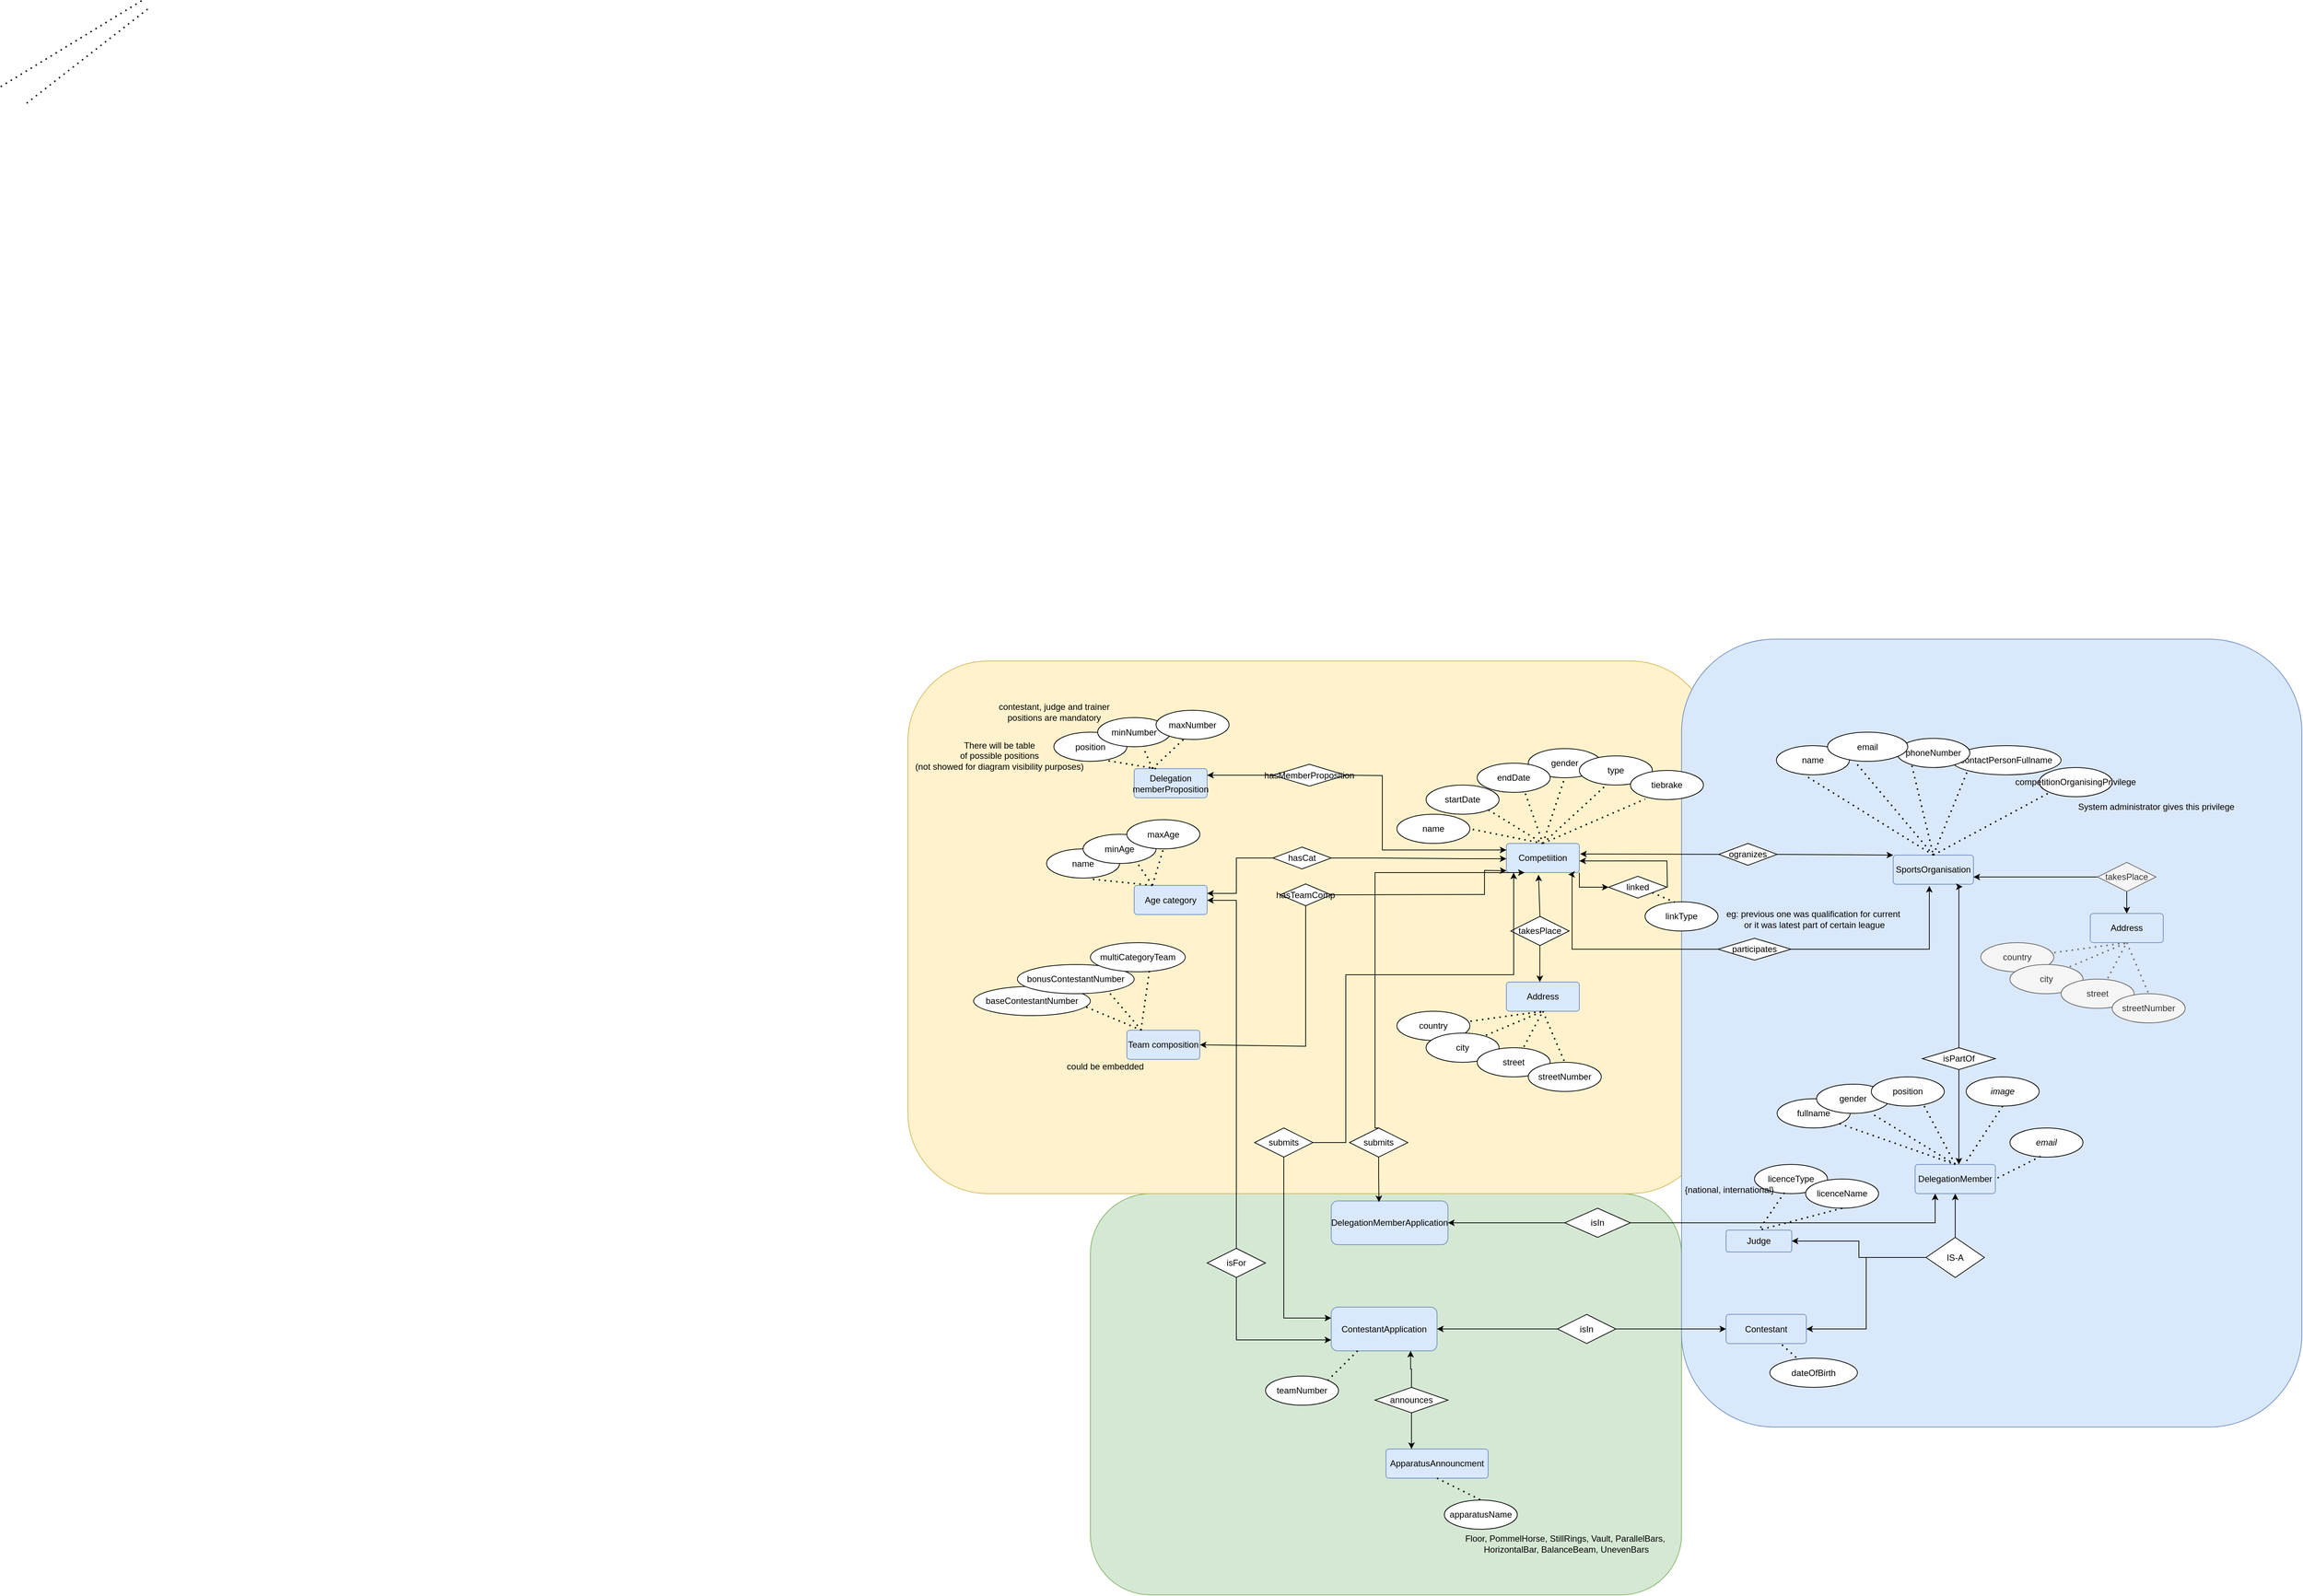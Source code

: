 <mxfile version="21.6.8" type="device">
  <diagram name="Page-1" id="sqc_vz35k7CTNrsF8CXl">
    <mxGraphModel dx="2337" dy="498" grid="1" gridSize="10" guides="1" tooltips="1" connect="1" arrows="1" fold="1" page="1" pageScale="1" pageWidth="850" pageHeight="1100" math="0" shadow="0">
      <root>
        <mxCell id="0" />
        <mxCell id="1" parent="0" />
        <mxCell id="_8KGrWZPLLeJy_KlV1K0-40" value="" style="endArrow=none;dashed=1;html=1;dashPattern=1 3;strokeWidth=2;rounded=0;entryX=0.5;entryY=1;entryDx=0;entryDy=0;exitX=0.67;exitY=-0.054;exitDx=0;exitDy=0;exitPerimeter=0;" edge="1" parent="1" target="_8KGrWZPLLeJy_KlV1K0-38">
          <mxGeometry width="50" height="50" relative="1" as="geometry">
            <mxPoint x="-63" y="542.84" as="sourcePoint" />
            <mxPoint x="130.2" y="425.0" as="targetPoint" />
          </mxGeometry>
        </mxCell>
        <mxCell id="_8KGrWZPLLeJy_KlV1K0-41" value="" style="endArrow=none;dashed=1;html=1;dashPattern=1 3;strokeWidth=2;rounded=0;entryX=0.554;entryY=1.031;entryDx=0;entryDy=0;entryPerimeter=0;exitX=1.025;exitY=0.511;exitDx=0;exitDy=0;exitPerimeter=0;" edge="1" parent="1" target="_8KGrWZPLLeJy_KlV1K0-39">
          <mxGeometry width="50" height="50" relative="1" as="geometry">
            <mxPoint x="-27.5" y="565.44" as="sourcePoint" />
            <mxPoint x="140.2" y="435.0" as="targetPoint" />
          </mxGeometry>
        </mxCell>
        <mxCell id="_8KGrWZPLLeJy_KlV1K0-64" value="" style="rounded=1;whiteSpace=wrap;html=1;fillColor=#d5e8d4;strokeColor=#82b366;movable=0;resizable=0;rotatable=0;deletable=0;editable=0;connectable=0;" vertex="1" parent="1">
          <mxGeometry x="1430" y="2060" width="810" height="550" as="geometry" />
        </mxCell>
        <mxCell id="_8KGrWZPLLeJy_KlV1K0-65" value="" style="rounded=1;whiteSpace=wrap;html=1;fillColor=#fff2cc;strokeColor=#d6b656;movable=1;resizable=1;rotatable=1;deletable=1;editable=1;connectable=1;" vertex="1" parent="1">
          <mxGeometry x="1180" y="1330" width="1100" height="730" as="geometry" />
        </mxCell>
        <mxCell id="_8KGrWZPLLeJy_KlV1K0-66" value="" style="rounded=1;whiteSpace=wrap;html=1;fillColor=#dae8fc;strokeColor=#6c8ebf;movable=0;resizable=0;rotatable=0;deletable=0;editable=0;connectable=0;" vertex="1" parent="1">
          <mxGeometry x="2240" y="1300" width="850" height="1080" as="geometry" />
        </mxCell>
        <mxCell id="_8KGrWZPLLeJy_KlV1K0-67" style="edgeStyle=none;rounded=0;orthogonalLoop=1;jettySize=auto;html=1;exitX=1;exitY=1;exitDx=0;exitDy=0;entryX=0;entryY=0.5;entryDx=0;entryDy=0;startArrow=none;startFill=0;endArrow=classic;endFill=1;" edge="1" parent="1" source="_8KGrWZPLLeJy_KlV1K0-68" target="_8KGrWZPLLeJy_KlV1K0-99">
          <mxGeometry relative="1" as="geometry">
            <Array as="points">
              <mxPoint x="2100" y="1640" />
            </Array>
          </mxGeometry>
        </mxCell>
        <mxCell id="_8KGrWZPLLeJy_KlV1K0-68" value="Competiition&lt;br&gt;" style="rounded=1;arcSize=10;whiteSpace=wrap;html=1;align=center;fillColor=#dae8fc;strokeColor=#6c8ebf;" vertex="1" parent="1">
          <mxGeometry x="2000" y="1580" width="100" height="40" as="geometry" />
        </mxCell>
        <mxCell id="_8KGrWZPLLeJy_KlV1K0-69" value="name" style="ellipse;whiteSpace=wrap;html=1;align=center;fillColor=#FFFFFF;" vertex="1" parent="1">
          <mxGeometry x="1850" y="1540" width="100" height="40" as="geometry" />
        </mxCell>
        <mxCell id="_8KGrWZPLLeJy_KlV1K0-70" value="gender" style="ellipse;whiteSpace=wrap;html=1;align=center;fillColor=#FFFFFF;" vertex="1" parent="1">
          <mxGeometry x="2030" y="1450" width="100" height="40" as="geometry" />
        </mxCell>
        <mxCell id="_8KGrWZPLLeJy_KlV1K0-71" value="contactPersonFullname" style="ellipse;whiteSpace=wrap;html=1;align=center;fillColor=#FFFFFF;" vertex="1" parent="1">
          <mxGeometry x="2610" y="1446" width="150" height="40" as="geometry" />
        </mxCell>
        <mxCell id="_8KGrWZPLLeJy_KlV1K0-72" value="phoneNumber" style="ellipse;whiteSpace=wrap;html=1;align=center;fillColor=#FFFFFF;" vertex="1" parent="1">
          <mxGeometry x="2535" y="1436" width="100" height="40" as="geometry" />
        </mxCell>
        <mxCell id="_8KGrWZPLLeJy_KlV1K0-73" value="startDate" style="ellipse;whiteSpace=wrap;html=1;align=center;fillColor=#FFFFFF;" vertex="1" parent="1">
          <mxGeometry x="1890" y="1500" width="100" height="40" as="geometry" />
        </mxCell>
        <mxCell id="_8KGrWZPLLeJy_KlV1K0-74" value="endDate" style="ellipse;whiteSpace=wrap;html=1;align=center;fillColor=#FFFFFF;" vertex="1" parent="1">
          <mxGeometry x="1960" y="1470" width="100" height="40" as="geometry" />
        </mxCell>
        <mxCell id="_8KGrWZPLLeJy_KlV1K0-75" value="Address" style="rounded=1;arcSize=10;whiteSpace=wrap;html=1;align=center;fillColor=#dae8fc;strokeColor=#6c8ebf;" vertex="1" parent="1">
          <mxGeometry x="2000" y="1770" width="100" height="40" as="geometry" />
        </mxCell>
        <mxCell id="_8KGrWZPLLeJy_KlV1K0-76" value="country" style="ellipse;whiteSpace=wrap;html=1;align=center;fillColor=#FFFFFF;" vertex="1" parent="1">
          <mxGeometry x="1850" y="1810" width="100" height="40" as="geometry" />
        </mxCell>
        <mxCell id="_8KGrWZPLLeJy_KlV1K0-77" value="city" style="ellipse;whiteSpace=wrap;html=1;align=center;fillColor=#FFFFFF;" vertex="1" parent="1">
          <mxGeometry x="1890" y="1840" width="100" height="40" as="geometry" />
        </mxCell>
        <mxCell id="_8KGrWZPLLeJy_KlV1K0-78" value="street" style="ellipse;whiteSpace=wrap;html=1;align=center;fillColor=#FFFFFF;" vertex="1" parent="1">
          <mxGeometry x="1960" y="1860" width="100" height="40" as="geometry" />
        </mxCell>
        <mxCell id="_8KGrWZPLLeJy_KlV1K0-79" value="streetNumber" style="ellipse;whiteSpace=wrap;html=1;align=center;fillColor=#FFFFFF;" vertex="1" parent="1">
          <mxGeometry x="2030" y="1880" width="100" height="40" as="geometry" />
        </mxCell>
        <mxCell id="_8KGrWZPLLeJy_KlV1K0-80" style="edgeStyle=none;rounded=0;orthogonalLoop=1;jettySize=auto;html=1;entryX=0.458;entryY=0;entryDx=0;entryDy=0;startArrow=none;startFill=0;endArrow=classic;endFill=1;entryPerimeter=0;" edge="1" parent="1" target="_8KGrWZPLLeJy_KlV1K0-75">
          <mxGeometry relative="1" as="geometry">
            <mxPoint x="2045.839" y="1719.58" as="sourcePoint" />
            <mxPoint x="2048" y="1770" as="targetPoint" />
          </mxGeometry>
        </mxCell>
        <mxCell id="_8KGrWZPLLeJy_KlV1K0-81" style="edgeStyle=none;rounded=0;orthogonalLoop=1;jettySize=auto;html=1;startArrow=none;startFill=0;endArrow=classic;endFill=1;entryX=0.44;entryY=1.071;entryDx=0;entryDy=0;entryPerimeter=0;exitX=0.5;exitY=0;exitDx=0;exitDy=0;" edge="1" parent="1" source="_8KGrWZPLLeJy_KlV1K0-82" target="_8KGrWZPLLeJy_KlV1K0-68">
          <mxGeometry relative="1" as="geometry">
            <mxPoint x="2033.327" y="1660.003" as="sourcePoint" />
            <mxPoint x="2030" y="1608.34" as="targetPoint" />
          </mxGeometry>
        </mxCell>
        <mxCell id="_8KGrWZPLLeJy_KlV1K0-82" value="takesPlace" style="shape=rhombus;perimeter=rhombusPerimeter;whiteSpace=wrap;html=1;align=center;" vertex="1" parent="1">
          <mxGeometry x="2006" y="1680" width="80" height="40" as="geometry" />
        </mxCell>
        <mxCell id="_8KGrWZPLLeJy_KlV1K0-83" value="type" style="ellipse;whiteSpace=wrap;html=1;align=center;fillColor=#FFFFFF;" vertex="1" parent="1">
          <mxGeometry x="2100" y="1460" width="100" height="40" as="geometry" />
        </mxCell>
        <mxCell id="_8KGrWZPLLeJy_KlV1K0-84" value="Delegation memberProposition" style="rounded=1;arcSize=10;whiteSpace=wrap;html=1;align=center;fillColor=#dae8fc;strokeColor=#6c8ebf;" vertex="1" parent="1">
          <mxGeometry x="1490" y="1477.5" width="100" height="40" as="geometry" />
        </mxCell>
        <mxCell id="_8KGrWZPLLeJy_KlV1K0-85" value="position" style="ellipse;whiteSpace=wrap;html=1;align=center;fillColor=#FFFFFF;" vertex="1" parent="1">
          <mxGeometry x="1380" y="1427.5" width="100" height="40" as="geometry" />
        </mxCell>
        <mxCell id="_8KGrWZPLLeJy_KlV1K0-86" value="minNumber" style="ellipse;whiteSpace=wrap;html=1;align=center;fillColor=#FFFFFF;" vertex="1" parent="1">
          <mxGeometry x="1440" y="1407.5" width="100" height="40" as="geometry" />
        </mxCell>
        <mxCell id="_8KGrWZPLLeJy_KlV1K0-87" value="maxNumber" style="ellipse;whiteSpace=wrap;html=1;align=center;fillColor=#FFFFFF;" vertex="1" parent="1">
          <mxGeometry x="1520" y="1397.5" width="100" height="40" as="geometry" />
        </mxCell>
        <mxCell id="_8KGrWZPLLeJy_KlV1K0-88" value="contestant, judge and trainer&lt;br&gt;positions are mandatory&lt;br&gt;" style="text;html=1;align=center;verticalAlign=middle;resizable=0;points=[];autosize=1;strokeColor=none;fillColor=none;" vertex="1" parent="1">
          <mxGeometry x="1290" y="1380" width="180" height="40" as="geometry" />
        </mxCell>
        <mxCell id="_8KGrWZPLLeJy_KlV1K0-89" value="Age category" style="rounded=1;arcSize=10;whiteSpace=wrap;html=1;align=center;fillColor=#dae8fc;strokeColor=#6c8ebf;" vertex="1" parent="1">
          <mxGeometry x="1490" y="1637.5" width="100" height="40" as="geometry" />
        </mxCell>
        <mxCell id="_8KGrWZPLLeJy_KlV1K0-90" value="name" style="ellipse;whiteSpace=wrap;html=1;align=center;fillColor=#FFFFFF;" vertex="1" parent="1">
          <mxGeometry x="1370" y="1587.5" width="100" height="40" as="geometry" />
        </mxCell>
        <mxCell id="_8KGrWZPLLeJy_KlV1K0-91" value="minAge" style="ellipse;whiteSpace=wrap;html=1;align=center;fillColor=#FFFFFF;" vertex="1" parent="1">
          <mxGeometry x="1420" y="1567.5" width="100" height="40" as="geometry" />
        </mxCell>
        <mxCell id="_8KGrWZPLLeJy_KlV1K0-92" value="maxAge" style="ellipse;whiteSpace=wrap;html=1;align=center;fillColor=#FFFFFF;" vertex="1" parent="1">
          <mxGeometry x="1480" y="1547.5" width="100" height="40" as="geometry" />
        </mxCell>
        <mxCell id="_8KGrWZPLLeJy_KlV1K0-93" value="Team composition" style="rounded=1;arcSize=10;whiteSpace=wrap;html=1;align=center;fillColor=#dae8fc;strokeColor=#6c8ebf;" vertex="1" parent="1">
          <mxGeometry x="1480" y="1836" width="100" height="40" as="geometry" />
        </mxCell>
        <mxCell id="_8KGrWZPLLeJy_KlV1K0-94" value="baseContestantNumber" style="ellipse;whiteSpace=wrap;html=1;align=center;fillColor=#FFFFFF;" vertex="1" parent="1">
          <mxGeometry x="1270" y="1776" width="160" height="40" as="geometry" />
        </mxCell>
        <mxCell id="_8KGrWZPLLeJy_KlV1K0-95" value="bonusContestantNumber" style="ellipse;whiteSpace=wrap;html=1;align=center;fillColor=#FFFFFF;" vertex="1" parent="1">
          <mxGeometry x="1330" y="1746" width="160" height="40" as="geometry" />
        </mxCell>
        <mxCell id="_8KGrWZPLLeJy_KlV1K0-96" value="multiCategoryTeam" style="ellipse;whiteSpace=wrap;html=1;align=center;fillColor=#FFFFFF;" vertex="1" parent="1">
          <mxGeometry x="1430" y="1716" width="130" height="40" as="geometry" />
        </mxCell>
        <mxCell id="_8KGrWZPLLeJy_KlV1K0-97" value="tiebrake" style="ellipse;whiteSpace=wrap;html=1;align=center;fillColor=#FFFFFF;" vertex="1" parent="1">
          <mxGeometry x="2170" y="1480" width="100" height="40" as="geometry" />
        </mxCell>
        <mxCell id="_8KGrWZPLLeJy_KlV1K0-98" style="edgeStyle=none;rounded=0;orthogonalLoop=1;jettySize=auto;html=1;exitX=1.007;exitY=0.516;exitDx=0;exitDy=0;entryX=1;entryY=0.5;entryDx=0;entryDy=0;startArrow=none;startFill=0;endArrow=classic;endFill=1;exitPerimeter=0;" edge="1" parent="1" source="_8KGrWZPLLeJy_KlV1K0-99">
          <mxGeometry relative="1" as="geometry">
            <mxPoint x="2220" y="1644" as="sourcePoint" />
            <mxPoint x="2100" y="1604" as="targetPoint" />
            <Array as="points">
              <mxPoint x="2220" y="1604" />
            </Array>
          </mxGeometry>
        </mxCell>
        <mxCell id="_8KGrWZPLLeJy_KlV1K0-99" value="linked" style="shape=rhombus;perimeter=rhombusPerimeter;whiteSpace=wrap;html=1;align=center;" vertex="1" parent="1">
          <mxGeometry x="2140" y="1625" width="80" height="30" as="geometry" />
        </mxCell>
        <mxCell id="_8KGrWZPLLeJy_KlV1K0-100" value="linkType" style="ellipse;whiteSpace=wrap;html=1;align=center;fillColor=#FFFFFF;" vertex="1" parent="1">
          <mxGeometry x="2190" y="1660" width="100" height="40" as="geometry" />
        </mxCell>
        <mxCell id="_8KGrWZPLLeJy_KlV1K0-101" value="eg: previous one was qualification for current&lt;br&gt;&amp;nbsp;or it was latest part of certain league" style="text;html=1;align=center;verticalAlign=middle;resizable=0;points=[];autosize=1;strokeColor=none;fillColor=none;" vertex="1" parent="1">
          <mxGeometry x="2290" y="1664" width="260" height="40" as="geometry" />
        </mxCell>
        <mxCell id="_8KGrWZPLLeJy_KlV1K0-102" style="edgeStyle=none;rounded=0;orthogonalLoop=1;jettySize=auto;html=1;exitX=0.5;exitY=1;exitDx=0;exitDy=0;startArrow=none;startFill=0;endArrow=none;endFill=0;" edge="1" parent="1" source="_8KGrWZPLLeJy_KlV1K0-83" target="_8KGrWZPLLeJy_KlV1K0-83">
          <mxGeometry relative="1" as="geometry" />
        </mxCell>
        <mxCell id="_8KGrWZPLLeJy_KlV1K0-103" value="" style="endArrow=none;dashed=1;html=1;dashPattern=1 3;strokeWidth=2;rounded=0;entryX=0.5;entryY=1;entryDx=0;entryDy=0;" edge="1" parent="1" target="_8KGrWZPLLeJy_KlV1K0-70">
          <mxGeometry width="50" height="50" relative="1" as="geometry">
            <mxPoint x="2050" y="1580" as="sourcePoint" />
            <mxPoint x="2090" y="1520" as="targetPoint" />
          </mxGeometry>
        </mxCell>
        <mxCell id="_8KGrWZPLLeJy_KlV1K0-104" value="" style="endArrow=none;dashed=1;html=1;dashPattern=1 3;strokeWidth=2;rounded=0;entryX=1;entryY=0.5;entryDx=0;entryDy=0;" edge="1" parent="1" target="_8KGrWZPLLeJy_KlV1K0-69">
          <mxGeometry width="50" height="50" relative="1" as="geometry">
            <mxPoint x="2050" y="1580" as="sourcePoint" />
            <mxPoint x="2020" y="1540" as="targetPoint" />
          </mxGeometry>
        </mxCell>
        <mxCell id="_8KGrWZPLLeJy_KlV1K0-105" value="" style="endArrow=none;dashed=1;html=1;dashPattern=1 3;strokeWidth=2;rounded=0;exitX=1;exitY=1;exitDx=0;exitDy=0;entryX=0.5;entryY=0;entryDx=0;entryDy=0;" edge="1" parent="1" source="_8KGrWZPLLeJy_KlV1K0-73" target="_8KGrWZPLLeJy_KlV1K0-68">
          <mxGeometry width="50" height="50" relative="1" as="geometry">
            <mxPoint x="2060" y="1590" as="sourcePoint" />
            <mxPoint x="2110" y="1540" as="targetPoint" />
          </mxGeometry>
        </mxCell>
        <mxCell id="_8KGrWZPLLeJy_KlV1K0-106" value="" style="endArrow=none;dashed=1;html=1;dashPattern=1 3;strokeWidth=2;rounded=0;exitX=0.66;exitY=1.042;exitDx=0;exitDy=0;exitPerimeter=0;entryX=0.5;entryY=0;entryDx=0;entryDy=0;" edge="1" parent="1" source="_8KGrWZPLLeJy_KlV1K0-74" target="_8KGrWZPLLeJy_KlV1K0-68">
          <mxGeometry width="50" height="50" relative="1" as="geometry">
            <mxPoint x="2070" y="1600" as="sourcePoint" />
            <mxPoint x="2120" y="1550" as="targetPoint" />
          </mxGeometry>
        </mxCell>
        <mxCell id="_8KGrWZPLLeJy_KlV1K0-107" value="" style="endArrow=none;dashed=1;html=1;dashPattern=1 3;strokeWidth=2;rounded=0;entryX=0.368;entryY=1;entryDx=0;entryDy=0;entryPerimeter=0;exitX=0.5;exitY=0;exitDx=0;exitDy=0;" edge="1" parent="1" source="_8KGrWZPLLeJy_KlV1K0-68" target="_8KGrWZPLLeJy_KlV1K0-83">
          <mxGeometry width="50" height="50" relative="1" as="geometry">
            <mxPoint x="2080" y="1610" as="sourcePoint" />
            <mxPoint x="2130" y="1560" as="targetPoint" />
          </mxGeometry>
        </mxCell>
        <mxCell id="_8KGrWZPLLeJy_KlV1K0-108" value="" style="endArrow=none;dashed=1;html=1;dashPattern=1 3;strokeWidth=2;rounded=0;entryX=0.202;entryY=0.979;entryDx=0;entryDy=0;entryPerimeter=0;exitX=0.5;exitY=0;exitDx=0;exitDy=0;" edge="1" parent="1" source="_8KGrWZPLLeJy_KlV1K0-68" target="_8KGrWZPLLeJy_KlV1K0-97">
          <mxGeometry width="50" height="50" relative="1" as="geometry">
            <mxPoint x="2090" y="1620" as="sourcePoint" />
            <mxPoint x="2140" y="1570" as="targetPoint" />
          </mxGeometry>
        </mxCell>
        <mxCell id="_8KGrWZPLLeJy_KlV1K0-109" value="" style="endArrow=none;dashed=1;html=1;dashPattern=1 3;strokeWidth=2;rounded=0;entryX=0.406;entryY=0.015;entryDx=0;entryDy=0;entryPerimeter=0;exitX=1;exitY=1;exitDx=0;exitDy=0;" edge="1" parent="1" source="_8KGrWZPLLeJy_KlV1K0-99" target="_8KGrWZPLLeJy_KlV1K0-100">
          <mxGeometry width="50" height="50" relative="1" as="geometry">
            <mxPoint x="2210" y="1625" as="sourcePoint" />
            <mxPoint x="2350.2" y="1564.16" as="targetPoint" />
          </mxGeometry>
        </mxCell>
        <mxCell id="_8KGrWZPLLeJy_KlV1K0-110" value="" style="endArrow=none;dashed=1;html=1;dashPattern=1 3;strokeWidth=2;rounded=0;entryX=0.5;entryY=1;entryDx=0;entryDy=0;exitX=1.007;exitY=0.342;exitDx=0;exitDy=0;exitPerimeter=0;" edge="1" parent="1" source="_8KGrWZPLLeJy_KlV1K0-76" target="_8KGrWZPLLeJy_KlV1K0-75">
          <mxGeometry width="50" height="50" relative="1" as="geometry">
            <mxPoint x="2139.8" y="1890" as="sourcePoint" />
            <mxPoint x="2280" y="1829.16" as="targetPoint" />
          </mxGeometry>
        </mxCell>
        <mxCell id="_8KGrWZPLLeJy_KlV1K0-111" value="" style="endArrow=none;dashed=1;html=1;dashPattern=1 3;strokeWidth=2;rounded=0;exitX=0.82;exitY=0.075;exitDx=0;exitDy=0;exitPerimeter=0;" edge="1" parent="1" source="_8KGrWZPLLeJy_KlV1K0-77">
          <mxGeometry width="50" height="50" relative="1" as="geometry">
            <mxPoint x="2149.8" y="1900" as="sourcePoint" />
            <mxPoint x="2050" y="1810" as="targetPoint" />
          </mxGeometry>
        </mxCell>
        <mxCell id="_8KGrWZPLLeJy_KlV1K0-112" value="" style="endArrow=none;dashed=1;html=1;dashPattern=1 3;strokeWidth=2;rounded=0;entryX=0.5;entryY=1;entryDx=0;entryDy=0;exitX=0.64;exitY=-0.033;exitDx=0;exitDy=0;exitPerimeter=0;" edge="1" parent="1" source="_8KGrWZPLLeJy_KlV1K0-78" target="_8KGrWZPLLeJy_KlV1K0-75">
          <mxGeometry width="50" height="50" relative="1" as="geometry">
            <mxPoint x="2159.8" y="1910" as="sourcePoint" />
            <mxPoint x="2300.0" y="1849.16" as="targetPoint" />
          </mxGeometry>
        </mxCell>
        <mxCell id="_8KGrWZPLLeJy_KlV1K0-113" value="" style="endArrow=none;dashed=1;html=1;dashPattern=1 3;strokeWidth=2;rounded=0;entryX=0.5;entryY=0;entryDx=0;entryDy=0;exitX=0.5;exitY=1;exitDx=0;exitDy=0;" edge="1" parent="1" source="_8KGrWZPLLeJy_KlV1K0-75" target="_8KGrWZPLLeJy_KlV1K0-79">
          <mxGeometry width="50" height="50" relative="1" as="geometry">
            <mxPoint x="2169.8" y="1920" as="sourcePoint" />
            <mxPoint x="2310.0" y="1859.16" as="targetPoint" />
          </mxGeometry>
        </mxCell>
        <mxCell id="_8KGrWZPLLeJy_KlV1K0-114" style="edgeStyle=none;rounded=0;orthogonalLoop=1;jettySize=auto;html=1;exitX=0;exitY=0.5;exitDx=0;exitDy=0;entryX=1.011;entryY=0.361;entryDx=0;entryDy=0;entryPerimeter=0;startArrow=none;startFill=0;endArrow=classic;endFill=1;" edge="1" parent="1" source="_8KGrWZPLLeJy_KlV1K0-116" target="_8KGrWZPLLeJy_KlV1K0-68">
          <mxGeometry relative="1" as="geometry" />
        </mxCell>
        <mxCell id="_8KGrWZPLLeJy_KlV1K0-115" style="edgeStyle=none;rounded=0;orthogonalLoop=1;jettySize=auto;html=1;exitX=1;exitY=0.5;exitDx=0;exitDy=0;startArrow=none;startFill=0;endArrow=classic;endFill=1;entryX=0;entryY=0;entryDx=0;entryDy=0;" edge="1" parent="1" source="_8KGrWZPLLeJy_KlV1K0-116" target="_8KGrWZPLLeJy_KlV1K0-138">
          <mxGeometry relative="1" as="geometry">
            <mxPoint x="2460" y="1595" as="targetPoint" />
          </mxGeometry>
        </mxCell>
        <mxCell id="_8KGrWZPLLeJy_KlV1K0-116" value="ogranizes" style="shape=rhombus;perimeter=rhombusPerimeter;whiteSpace=wrap;html=1;align=center;" vertex="1" parent="1">
          <mxGeometry x="2291" y="1580" width="80" height="30" as="geometry" />
        </mxCell>
        <mxCell id="_8KGrWZPLLeJy_KlV1K0-117" value="" style="endArrow=none;dashed=1;html=1;dashPattern=1 3;strokeWidth=2;rounded=0;entryX=0;entryY=1;entryDx=0;entryDy=0;exitX=0.5;exitY=0;exitDx=0;exitDy=0;" edge="1" parent="1" source="_8KGrWZPLLeJy_KlV1K0-138" target="_8KGrWZPLLeJy_KlV1K0-71">
          <mxGeometry width="50" height="50" relative="1" as="geometry">
            <mxPoint x="2580" y="1421" as="sourcePoint" />
            <mxPoint x="2530" y="1265.16" as="targetPoint" />
          </mxGeometry>
        </mxCell>
        <mxCell id="_8KGrWZPLLeJy_KlV1K0-118" value="" style="endArrow=none;dashed=1;html=1;dashPattern=1 3;strokeWidth=2;rounded=0;entryX=0.5;entryY=0;entryDx=0;entryDy=0;exitX=0.206;exitY=0.936;exitDx=0;exitDy=0;exitPerimeter=0;" edge="1" parent="1" source="_8KGrWZPLLeJy_KlV1K0-72" target="_8KGrWZPLLeJy_KlV1K0-138">
          <mxGeometry width="50" height="50" relative="1" as="geometry">
            <mxPoint x="2399.8" y="1336" as="sourcePoint" />
            <mxPoint x="2576.3" y="1419.84" as="targetPoint" />
          </mxGeometry>
        </mxCell>
        <mxCell id="_8KGrWZPLLeJy_KlV1K0-119" value="" style="endArrow=none;dashed=1;html=1;dashPattern=1 3;strokeWidth=2;rounded=0;entryX=0.343;entryY=1.018;entryDx=0;entryDy=0;entryPerimeter=0;exitX=0.5;exitY=0;exitDx=0;exitDy=0;" edge="1" parent="1" source="_8KGrWZPLLeJy_KlV1K0-138" target="_8KGrWZPLLeJy_KlV1K0-188">
          <mxGeometry width="50" height="50" relative="1" as="geometry">
            <mxPoint x="2580" y="1416" as="sourcePoint" />
            <mxPoint x="2550" y="1285.16" as="targetPoint" />
          </mxGeometry>
        </mxCell>
        <mxCell id="_8KGrWZPLLeJy_KlV1K0-120" value="" style="endArrow=none;dashed=1;html=1;dashPattern=1 3;strokeWidth=2;rounded=0;entryX=0.624;entryY=1.02;entryDx=0;entryDy=0;entryPerimeter=0;exitX=0.25;exitY=0;exitDx=0;exitDy=0;" edge="1" parent="1" source="_8KGrWZPLLeJy_KlV1K0-84" target="_8KGrWZPLLeJy_KlV1K0-86">
          <mxGeometry width="50" height="50" relative="1" as="geometry">
            <mxPoint x="1560" y="1597.5" as="sourcePoint" />
            <mxPoint x="1460" y="1577.5" as="targetPoint" />
          </mxGeometry>
        </mxCell>
        <mxCell id="_8KGrWZPLLeJy_KlV1K0-121" value="" style="endArrow=none;dashed=1;html=1;dashPattern=1 3;strokeWidth=2;rounded=0;entryX=0.376;entryY=1;entryDx=0;entryDy=0;entryPerimeter=0;exitX=0.25;exitY=0;exitDx=0;exitDy=0;" edge="1" parent="1" source="_8KGrWZPLLeJy_KlV1K0-84" target="_8KGrWZPLLeJy_KlV1K0-87">
          <mxGeometry width="50" height="50" relative="1" as="geometry">
            <mxPoint x="1570" y="1607.5" as="sourcePoint" />
            <mxPoint x="1470" y="1587.5" as="targetPoint" />
          </mxGeometry>
        </mxCell>
        <mxCell id="_8KGrWZPLLeJy_KlV1K0-122" value="" style="endArrow=none;dashed=1;html=1;dashPattern=1 3;strokeWidth=2;rounded=0;entryX=0.692;entryY=0.96;entryDx=0;entryDy=0;entryPerimeter=0;" edge="1" parent="1" target="_8KGrWZPLLeJy_KlV1K0-85">
          <mxGeometry width="50" height="50" relative="1" as="geometry">
            <mxPoint x="1520" y="1477.5" as="sourcePoint" />
            <mxPoint x="1480" y="1597.5" as="targetPoint" />
          </mxGeometry>
        </mxCell>
        <mxCell id="_8KGrWZPLLeJy_KlV1K0-123" style="edgeStyle=none;rounded=0;orthogonalLoop=1;jettySize=auto;html=1;startArrow=none;startFill=0;endArrow=classic;endFill=1;exitX=1;exitY=0.5;exitDx=0;exitDy=0;" edge="1" parent="1" source="_8KGrWZPLLeJy_KlV1K0-125">
          <mxGeometry relative="1" as="geometry">
            <mxPoint x="1880" y="1589" as="sourcePoint" />
            <mxPoint x="2000" y="1589" as="targetPoint" />
            <Array as="points">
              <mxPoint x="1830" y="1487" />
              <mxPoint x="1830" y="1589" />
            </Array>
          </mxGeometry>
        </mxCell>
        <mxCell id="_8KGrWZPLLeJy_KlV1K0-124" style="edgeStyle=none;rounded=0;orthogonalLoop=1;jettySize=auto;html=1;entryX=1;entryY=0.5;entryDx=0;entryDy=0;startArrow=none;startFill=0;endArrow=classic;endFill=1;" edge="1" parent="1">
          <mxGeometry relative="1" as="geometry">
            <mxPoint x="1680" y="1486.5" as="sourcePoint" />
            <mxPoint x="1590" y="1486.5" as="targetPoint" />
          </mxGeometry>
        </mxCell>
        <mxCell id="_8KGrWZPLLeJy_KlV1K0-125" value="hasMemberProposition" style="shape=rhombus;perimeter=rhombusPerimeter;whiteSpace=wrap;html=1;align=center;" vertex="1" parent="1">
          <mxGeometry x="1680" y="1471.5" width="100" height="30" as="geometry" />
        </mxCell>
        <mxCell id="_8KGrWZPLLeJy_KlV1K0-126" value="" style="endArrow=none;dashed=1;html=1;dashPattern=1 3;strokeWidth=2;rounded=0;entryX=0.744;entryY=0.99;entryDx=0;entryDy=0;entryPerimeter=0;exitX=0.25;exitY=0;exitDx=0;exitDy=0;" edge="1" parent="1" source="_8KGrWZPLLeJy_KlV1K0-89" target="_8KGrWZPLLeJy_KlV1K0-91">
          <mxGeometry width="50" height="50" relative="1" as="geometry">
            <mxPoint x="1420" y="1663.3" as="sourcePoint" />
            <mxPoint x="1349.2" y="1651.7" as="targetPoint" />
          </mxGeometry>
        </mxCell>
        <mxCell id="_8KGrWZPLLeJy_KlV1K0-127" value="" style="endArrow=none;dashed=1;html=1;dashPattern=1 3;strokeWidth=2;rounded=0;entryX=0.5;entryY=1;entryDx=0;entryDy=0;exitX=0.25;exitY=0;exitDx=0;exitDy=0;" edge="1" parent="1" source="_8KGrWZPLLeJy_KlV1K0-89" target="_8KGrWZPLLeJy_KlV1K0-92">
          <mxGeometry width="50" height="50" relative="1" as="geometry">
            <mxPoint x="1430" y="1673.3" as="sourcePoint" />
            <mxPoint x="1359.2" y="1661.7" as="targetPoint" />
          </mxGeometry>
        </mxCell>
        <mxCell id="_8KGrWZPLLeJy_KlV1K0-128" value="" style="endArrow=none;dashed=1;html=1;dashPattern=1 3;strokeWidth=2;rounded=0;entryX=0.592;entryY=1.03;entryDx=0;entryDy=0;entryPerimeter=0;exitX=0.25;exitY=0;exitDx=0;exitDy=0;" edge="1" parent="1" source="_8KGrWZPLLeJy_KlV1K0-89" target="_8KGrWZPLLeJy_KlV1K0-90">
          <mxGeometry width="50" height="50" relative="1" as="geometry">
            <mxPoint x="1440" y="1683.3" as="sourcePoint" />
            <mxPoint x="1369.2" y="1671.7" as="targetPoint" />
          </mxGeometry>
        </mxCell>
        <mxCell id="_8KGrWZPLLeJy_KlV1K0-129" value="" style="endArrow=none;dashed=1;html=1;dashPattern=1 3;strokeWidth=2;rounded=0;entryX=0.961;entryY=0.703;entryDx=0;entryDy=0;entryPerimeter=0;exitX=0.2;exitY=0;exitDx=0;exitDy=0;exitPerimeter=0;" edge="1" parent="1" source="_8KGrWZPLLeJy_KlV1K0-93" target="_8KGrWZPLLeJy_KlV1K0-94">
          <mxGeometry width="50" height="50" relative="1" as="geometry">
            <mxPoint x="1415.8" y="1876" as="sourcePoint" />
            <mxPoint x="1330.0" y="1867.2" as="targetPoint" />
          </mxGeometry>
        </mxCell>
        <mxCell id="_8KGrWZPLLeJy_KlV1K0-130" value="" style="endArrow=none;dashed=1;html=1;dashPattern=1 3;strokeWidth=2;rounded=0;entryX=0.789;entryY=0.975;entryDx=0;entryDy=0;entryPerimeter=0;" edge="1" parent="1" target="_8KGrWZPLLeJy_KlV1K0-95">
          <mxGeometry width="50" height="50" relative="1" as="geometry">
            <mxPoint x="1500" y="1836" as="sourcePoint" />
            <mxPoint x="1340.0" y="1877.2" as="targetPoint" />
          </mxGeometry>
        </mxCell>
        <mxCell id="_8KGrWZPLLeJy_KlV1K0-131" value="" style="endArrow=none;dashed=1;html=1;dashPattern=1 3;strokeWidth=2;rounded=0;entryX=0.622;entryY=0.969;entryDx=0;entryDy=0;entryPerimeter=0;exitX=0.193;exitY=0.003;exitDx=0;exitDy=0;exitPerimeter=0;" edge="1" parent="1" source="_8KGrWZPLLeJy_KlV1K0-93" target="_8KGrWZPLLeJy_KlV1K0-96">
          <mxGeometry width="50" height="50" relative="1" as="geometry">
            <mxPoint x="1435.8" y="1896" as="sourcePoint" />
            <mxPoint x="1350.0" y="1887.2" as="targetPoint" />
          </mxGeometry>
        </mxCell>
        <mxCell id="_8KGrWZPLLeJy_KlV1K0-132" style="edgeStyle=none;rounded=0;orthogonalLoop=1;jettySize=auto;html=1;exitX=1;exitY=0.5;exitDx=0;exitDy=0;entryX=0;entryY=0.75;entryDx=0;entryDy=0;startArrow=none;startFill=0;endArrow=classic;endFill=1;" edge="1" parent="1" source="_8KGrWZPLLeJy_KlV1K0-134">
          <mxGeometry relative="1" as="geometry">
            <mxPoint x="1880" y="1666" as="sourcePoint" />
            <mxPoint x="2000" y="1601" as="targetPoint" />
            <Array as="points">
              <mxPoint x="1820" y="1600" />
              <mxPoint x="1940" y="1601" />
            </Array>
          </mxGeometry>
        </mxCell>
        <mxCell id="_8KGrWZPLLeJy_KlV1K0-133" style="edgeStyle=none;rounded=0;orthogonalLoop=1;jettySize=auto;html=1;exitX=0;exitY=0.5;exitDx=0;exitDy=0;entryX=1;entryY=0.5;entryDx=0;entryDy=0;startArrow=none;startFill=0;endArrow=classic;endFill=1;" edge="1" parent="1" source="_8KGrWZPLLeJy_KlV1K0-134">
          <mxGeometry relative="1" as="geometry">
            <mxPoint x="1590.0" y="1648.5" as="targetPoint" />
            <Array as="points">
              <mxPoint x="1630" y="1600" />
              <mxPoint x="1630" y="1648.5" />
            </Array>
          </mxGeometry>
        </mxCell>
        <mxCell id="_8KGrWZPLLeJy_KlV1K0-134" value="hasCat" style="shape=rhombus;perimeter=rhombusPerimeter;whiteSpace=wrap;html=1;align=center;" vertex="1" parent="1">
          <mxGeometry x="1680" y="1585" width="80" height="30" as="geometry" />
        </mxCell>
        <mxCell id="_8KGrWZPLLeJy_KlV1K0-135" style="edgeStyle=none;rounded=0;orthogonalLoop=1;jettySize=auto;html=1;entryX=0.001;entryY=0.935;entryDx=0;entryDy=0;entryPerimeter=0;startArrow=none;startFill=0;endArrow=classic;endFill=1;exitX=1;exitY=0.5;exitDx=0;exitDy=0;" edge="1" parent="1" source="_8KGrWZPLLeJy_KlV1K0-137" target="_8KGrWZPLLeJy_KlV1K0-68">
          <mxGeometry relative="1" as="geometry">
            <Array as="points">
              <mxPoint x="1970" y="1650" />
              <mxPoint x="1970" y="1617" />
            </Array>
          </mxGeometry>
        </mxCell>
        <mxCell id="_8KGrWZPLLeJy_KlV1K0-136" style="edgeStyle=none;rounded=0;orthogonalLoop=1;jettySize=auto;html=1;entryX=1;entryY=0.5;entryDx=0;entryDy=0;startArrow=none;startFill=0;endArrow=classic;endFill=1;" edge="1" parent="1" source="_8KGrWZPLLeJy_KlV1K0-137" target="_8KGrWZPLLeJy_KlV1K0-93">
          <mxGeometry relative="1" as="geometry">
            <Array as="points">
              <mxPoint x="1725" y="1858" />
            </Array>
          </mxGeometry>
        </mxCell>
        <mxCell id="_8KGrWZPLLeJy_KlV1K0-137" value="hasTeamComp" style="shape=rhombus;perimeter=rhombusPerimeter;whiteSpace=wrap;html=1;align=center;" vertex="1" parent="1">
          <mxGeometry x="1690" y="1635.5" width="70" height="30" as="geometry" />
        </mxCell>
        <mxCell id="_8KGrWZPLLeJy_KlV1K0-138" value="SportsOrganisation" style="rounded=1;arcSize=10;whiteSpace=wrap;html=1;align=center;fillColor=#dae8fc;strokeColor=#6c8ebf;" vertex="1" parent="1">
          <mxGeometry x="2530" y="1596" width="110" height="40" as="geometry" />
        </mxCell>
        <mxCell id="_8KGrWZPLLeJy_KlV1K0-139" value="name" style="ellipse;whiteSpace=wrap;html=1;align=center;fillColor=#FFFFFF;" vertex="1" parent="1">
          <mxGeometry x="2370" y="1446" width="100" height="40" as="geometry" />
        </mxCell>
        <mxCell id="_8KGrWZPLLeJy_KlV1K0-140" value="Address" style="rounded=1;arcSize=10;whiteSpace=wrap;html=1;align=center;fillColor=#dae8fc;strokeColor=#6c8ebf;" vertex="1" parent="1">
          <mxGeometry x="2800" y="1676" width="100" height="40" as="geometry" />
        </mxCell>
        <mxCell id="_8KGrWZPLLeJy_KlV1K0-141" value="country" style="ellipse;whiteSpace=wrap;html=1;align=center;fillColor=#f5f5f5;fontColor=#333333;strokeColor=#666666;" vertex="1" parent="1">
          <mxGeometry x="2650" y="1716" width="100" height="40" as="geometry" />
        </mxCell>
        <mxCell id="_8KGrWZPLLeJy_KlV1K0-142" value="city" style="ellipse;whiteSpace=wrap;html=1;align=center;fillColor=#f5f5f5;fontColor=#333333;strokeColor=#666666;" vertex="1" parent="1">
          <mxGeometry x="2690" y="1746" width="100" height="40" as="geometry" />
        </mxCell>
        <mxCell id="_8KGrWZPLLeJy_KlV1K0-143" value="street" style="ellipse;whiteSpace=wrap;html=1;align=center;fillColor=#f5f5f5;fontColor=#333333;strokeColor=#666666;" vertex="1" parent="1">
          <mxGeometry x="2760" y="1766" width="100" height="40" as="geometry" />
        </mxCell>
        <mxCell id="_8KGrWZPLLeJy_KlV1K0-144" value="streetNumber" style="ellipse;whiteSpace=wrap;html=1;align=center;fillColor=#f5f5f5;fontColor=#333333;strokeColor=#666666;" vertex="1" parent="1">
          <mxGeometry x="2830" y="1786" width="100" height="40" as="geometry" />
        </mxCell>
        <mxCell id="_8KGrWZPLLeJy_KlV1K0-145" value="" style="endArrow=none;dashed=1;html=1;dashPattern=1 3;strokeWidth=2;rounded=0;entryX=0.5;entryY=1;entryDx=0;entryDy=0;exitX=1.007;exitY=0.342;exitDx=0;exitDy=0;exitPerimeter=0;fillColor=#f5f5f5;strokeColor=#666666;" edge="1" parent="1" source="_8KGrWZPLLeJy_KlV1K0-141" target="_8KGrWZPLLeJy_KlV1K0-140">
          <mxGeometry width="50" height="50" relative="1" as="geometry">
            <mxPoint x="2939.8" y="1796" as="sourcePoint" />
            <mxPoint x="3080" y="1735.16" as="targetPoint" />
          </mxGeometry>
        </mxCell>
        <mxCell id="_8KGrWZPLLeJy_KlV1K0-146" value="" style="endArrow=none;dashed=1;html=1;dashPattern=1 3;strokeWidth=2;rounded=0;exitX=0.82;exitY=0.075;exitDx=0;exitDy=0;exitPerimeter=0;fillColor=#f5f5f5;strokeColor=#666666;" edge="1" parent="1" source="_8KGrWZPLLeJy_KlV1K0-142">
          <mxGeometry width="50" height="50" relative="1" as="geometry">
            <mxPoint x="2949.8" y="1806" as="sourcePoint" />
            <mxPoint x="2850" y="1716" as="targetPoint" />
          </mxGeometry>
        </mxCell>
        <mxCell id="_8KGrWZPLLeJy_KlV1K0-147" value="" style="endArrow=none;dashed=1;html=1;dashPattern=1 3;strokeWidth=2;rounded=0;entryX=0.5;entryY=1;entryDx=0;entryDy=0;exitX=0.64;exitY=-0.033;exitDx=0;exitDy=0;exitPerimeter=0;fillColor=#f5f5f5;strokeColor=#666666;" edge="1" parent="1" source="_8KGrWZPLLeJy_KlV1K0-143" target="_8KGrWZPLLeJy_KlV1K0-140">
          <mxGeometry width="50" height="50" relative="1" as="geometry">
            <mxPoint x="2959.8" y="1816" as="sourcePoint" />
            <mxPoint x="3100.0" y="1755.16" as="targetPoint" />
          </mxGeometry>
        </mxCell>
        <mxCell id="_8KGrWZPLLeJy_KlV1K0-148" value="" style="endArrow=none;dashed=1;html=1;dashPattern=1 3;strokeWidth=2;rounded=0;entryX=0.5;entryY=0;entryDx=0;entryDy=0;exitX=0.5;exitY=1;exitDx=0;exitDy=0;fillColor=#f5f5f5;strokeColor=#666666;" edge="1" parent="1" source="_8KGrWZPLLeJy_KlV1K0-140" target="_8KGrWZPLLeJy_KlV1K0-144">
          <mxGeometry width="50" height="50" relative="1" as="geometry">
            <mxPoint x="2969.8" y="1826" as="sourcePoint" />
            <mxPoint x="3110.0" y="1765.16" as="targetPoint" />
          </mxGeometry>
        </mxCell>
        <mxCell id="_8KGrWZPLLeJy_KlV1K0-149" style="edgeStyle=none;rounded=0;orthogonalLoop=1;jettySize=auto;html=1;exitX=0.5;exitY=1;exitDx=0;exitDy=0;entryX=0.5;entryY=0;entryDx=0;entryDy=0;startArrow=none;startFill=0;endArrow=classic;endFill=1;" edge="1" parent="1" source="_8KGrWZPLLeJy_KlV1K0-151" target="_8KGrWZPLLeJy_KlV1K0-140">
          <mxGeometry relative="1" as="geometry" />
        </mxCell>
        <mxCell id="_8KGrWZPLLeJy_KlV1K0-150" style="edgeStyle=none;rounded=0;orthogonalLoop=1;jettySize=auto;html=1;exitX=0;exitY=0.5;exitDx=0;exitDy=0;entryX=1;entryY=0.75;entryDx=0;entryDy=0;startArrow=none;startFill=0;endArrow=classic;endFill=1;" edge="1" parent="1" source="_8KGrWZPLLeJy_KlV1K0-151" target="_8KGrWZPLLeJy_KlV1K0-138">
          <mxGeometry relative="1" as="geometry">
            <Array as="points">
              <mxPoint x="2710" y="1626" />
            </Array>
          </mxGeometry>
        </mxCell>
        <mxCell id="_8KGrWZPLLeJy_KlV1K0-151" value="takesPlace" style="shape=rhombus;perimeter=rhombusPerimeter;whiteSpace=wrap;html=1;align=center;fillColor=#f5f5f5;fontColor=#333333;strokeColor=#666666;" vertex="1" parent="1">
          <mxGeometry x="2810" y="1606" width="80" height="40" as="geometry" />
        </mxCell>
        <mxCell id="_8KGrWZPLLeJy_KlV1K0-152" value="" style="endArrow=none;dashed=1;html=1;dashPattern=1 3;strokeWidth=2;rounded=0;entryX=0.421;entryY=1.064;entryDx=0;entryDy=0;exitX=0.5;exitY=0;exitDx=0;exitDy=0;entryPerimeter=0;" edge="1" parent="1" source="_8KGrWZPLLeJy_KlV1K0-138" target="_8KGrWZPLLeJy_KlV1K0-139">
          <mxGeometry width="50" height="50" relative="1" as="geometry">
            <mxPoint x="2649.02" y="1616.86" as="sourcePoint" />
            <mxPoint x="2750.987" y="1596.002" as="targetPoint" />
          </mxGeometry>
        </mxCell>
        <mxCell id="_8KGrWZPLLeJy_KlV1K0-153" value="Contestant" style="rounded=1;arcSize=10;whiteSpace=wrap;html=1;align=center;fillColor=#dae8fc;strokeColor=#6c8ebf;" vertex="1" parent="1">
          <mxGeometry x="2301" y="2225.5" width="110" height="40" as="geometry" />
        </mxCell>
        <mxCell id="_8KGrWZPLLeJy_KlV1K0-154" value="dateOfBirth" style="ellipse;whiteSpace=wrap;html=1;align=center;fillColor=#FFFFFF;" vertex="1" parent="1">
          <mxGeometry x="2361" y="2285.5" width="120" height="40" as="geometry" />
        </mxCell>
        <mxCell id="_8KGrWZPLLeJy_KlV1K0-155" value="ApparatusAnnouncment" style="rounded=1;arcSize=10;whiteSpace=wrap;html=1;align=center;fillColor=#dae8fc;strokeColor=#6c8ebf;" vertex="1" parent="1">
          <mxGeometry x="1835" y="2410" width="140" height="40" as="geometry" />
        </mxCell>
        <mxCell id="_8KGrWZPLLeJy_KlV1K0-156" value="apparatusName" style="ellipse;whiteSpace=wrap;html=1;align=center;fillColor=#FFFFFF;" vertex="1" parent="1">
          <mxGeometry x="1915" y="2480" width="100" height="40" as="geometry" />
        </mxCell>
        <mxCell id="_8KGrWZPLLeJy_KlV1K0-157" value="Floor, PommelHorse, StillRings, Vault, ParallelBars,&lt;br&gt;&amp;nbsp;HorizontalBar, BalanceBeam, UnevenBars" style="text;html=1;align=center;verticalAlign=middle;resizable=0;points=[];autosize=1;strokeColor=none;fillColor=none;" vertex="1" parent="1">
          <mxGeometry x="1930" y="2520" width="300" height="40" as="geometry" />
        </mxCell>
        <mxCell id="_8KGrWZPLLeJy_KlV1K0-158" style="edgeStyle=orthogonalEdgeStyle;rounded=0;orthogonalLoop=1;jettySize=auto;html=1;exitX=0.5;exitY=1;exitDx=0;exitDy=0;entryX=0.25;entryY=0;entryDx=0;entryDy=0;" edge="1" parent="1" source="_8KGrWZPLLeJy_KlV1K0-160" target="_8KGrWZPLLeJy_KlV1K0-155">
          <mxGeometry relative="1" as="geometry" />
        </mxCell>
        <mxCell id="_8KGrWZPLLeJy_KlV1K0-159" style="edgeStyle=orthogonalEdgeStyle;rounded=0;orthogonalLoop=1;jettySize=auto;html=1;exitX=0.5;exitY=0;exitDx=0;exitDy=0;entryX=0.75;entryY=1;entryDx=0;entryDy=0;" edge="1" parent="1" source="_8KGrWZPLLeJy_KlV1K0-160" target="_8KGrWZPLLeJy_KlV1K0-190">
          <mxGeometry relative="1" as="geometry" />
        </mxCell>
        <mxCell id="_8KGrWZPLLeJy_KlV1K0-160" value="announces" style="shape=rhombus;perimeter=rhombusPerimeter;whiteSpace=wrap;html=1;align=center;" vertex="1" parent="1">
          <mxGeometry x="1820" y="2325.5" width="100" height="35" as="geometry" />
        </mxCell>
        <mxCell id="_8KGrWZPLLeJy_KlV1K0-161" value="" style="endArrow=none;dashed=1;html=1;dashPattern=1 3;strokeWidth=2;rounded=0;entryX=0.5;entryY=0;entryDx=0;entryDy=0;exitX=0.5;exitY=1;exitDx=0;exitDy=0;" edge="1" parent="1" source="_8KGrWZPLLeJy_KlV1K0-155" target="_8KGrWZPLLeJy_KlV1K0-156">
          <mxGeometry width="50" height="50" relative="1" as="geometry">
            <mxPoint x="1900" y="2480" as="sourcePoint" />
            <mxPoint x="1940" y="2520" as="targetPoint" />
          </mxGeometry>
        </mxCell>
        <mxCell id="_8KGrWZPLLeJy_KlV1K0-162" style="edgeStyle=orthogonalEdgeStyle;rounded=0;orthogonalLoop=1;jettySize=auto;html=1;entryX=0.864;entryY=1.085;entryDx=0;entryDy=0;entryPerimeter=0;" edge="1" parent="1" source="_8KGrWZPLLeJy_KlV1K0-164" target="_8KGrWZPLLeJy_KlV1K0-138">
          <mxGeometry relative="1" as="geometry">
            <Array as="points">
              <mxPoint x="2620" y="1639" />
            </Array>
          </mxGeometry>
        </mxCell>
        <mxCell id="_8KGrWZPLLeJy_KlV1K0-163" style="edgeStyle=orthogonalEdgeStyle;rounded=0;orthogonalLoop=1;jettySize=auto;html=1;" edge="1" parent="1" source="_8KGrWZPLLeJy_KlV1K0-164" target="_8KGrWZPLLeJy_KlV1K0-165">
          <mxGeometry relative="1" as="geometry">
            <Array as="points">
              <mxPoint x="2620" y="1970" />
              <mxPoint x="2620" y="1970" />
            </Array>
          </mxGeometry>
        </mxCell>
        <mxCell id="_8KGrWZPLLeJy_KlV1K0-164" value="isPartOf" style="shape=rhombus;perimeter=rhombusPerimeter;whiteSpace=wrap;html=1;align=center;" vertex="1" parent="1">
          <mxGeometry x="2570" y="1860" width="100" height="30" as="geometry" />
        </mxCell>
        <mxCell id="_8KGrWZPLLeJy_KlV1K0-165" value="DelegationMember" style="rounded=1;arcSize=10;whiteSpace=wrap;html=1;align=center;fillColor=#dae8fc;strokeColor=#6c8ebf;" vertex="1" parent="1">
          <mxGeometry x="2560" y="2020" width="110" height="40" as="geometry" />
        </mxCell>
        <mxCell id="_8KGrWZPLLeJy_KlV1K0-166" value="could be embedded" style="text;html=1;align=center;verticalAlign=middle;resizable=0;points=[];autosize=1;strokeColor=none;fillColor=none;" vertex="1" parent="1">
          <mxGeometry x="1385" y="1871" width="130" height="30" as="geometry" />
        </mxCell>
        <mxCell id="_8KGrWZPLLeJy_KlV1K0-167" value="Judge" style="rounded=1;arcSize=10;whiteSpace=wrap;html=1;align=center;fillColor=#dae8fc;strokeColor=#6c8ebf;" vertex="1" parent="1">
          <mxGeometry x="2301" y="2110" width="90" height="30" as="geometry" />
        </mxCell>
        <mxCell id="_8KGrWZPLLeJy_KlV1K0-168" value="licenceType" style="ellipse;whiteSpace=wrap;html=1;align=center;fillColor=#FFFFFF;" vertex="1" parent="1">
          <mxGeometry x="2340" y="2020" width="100" height="40" as="geometry" />
        </mxCell>
        <mxCell id="_8KGrWZPLLeJy_KlV1K0-169" value="licenceName" style="ellipse;whiteSpace=wrap;html=1;align=center;fillColor=#FFFFFF;" vertex="1" parent="1">
          <mxGeometry x="2410" y="2040" width="100" height="40" as="geometry" />
        </mxCell>
        <mxCell id="_8KGrWZPLLeJy_KlV1K0-170" value="{national, international}" style="text;html=1;align=center;verticalAlign=middle;resizable=0;points=[];autosize=1;strokeColor=none;fillColor=none;" vertex="1" parent="1">
          <mxGeometry x="2230" y="2040" width="150" height="30" as="geometry" />
        </mxCell>
        <mxCell id="_8KGrWZPLLeJy_KlV1K0-171" value="fullname" style="ellipse;whiteSpace=wrap;html=1;align=center;fillColor=#FFFFFF;" vertex="1" parent="1">
          <mxGeometry x="2371" y="1930" width="100" height="40" as="geometry" />
        </mxCell>
        <mxCell id="_8KGrWZPLLeJy_KlV1K0-172" value="gender" style="ellipse;whiteSpace=wrap;html=1;align=center;fillColor=#FFFFFF;" vertex="1" parent="1">
          <mxGeometry x="2425" y="1910" width="100" height="40" as="geometry" />
        </mxCell>
        <mxCell id="_8KGrWZPLLeJy_KlV1K0-173" value="position" style="ellipse;whiteSpace=wrap;html=1;align=center;fillColor=#FFFFFF;" vertex="1" parent="1">
          <mxGeometry x="2500" y="1900" width="100" height="40" as="geometry" />
        </mxCell>
        <mxCell id="_8KGrWZPLLeJy_KlV1K0-174" value="" style="endArrow=none;dashed=1;html=1;dashPattern=1 3;strokeWidth=2;rounded=0;entryX=0.5;entryY=0;entryDx=0;entryDy=0;exitX=0.725;exitY=1;exitDx=0;exitDy=0;exitPerimeter=0;" edge="1" parent="1" source="_8KGrWZPLLeJy_KlV1K0-173" target="_8KGrWZPLLeJy_KlV1K0-165">
          <mxGeometry width="50" height="50" relative="1" as="geometry">
            <mxPoint x="2680" y="1950" as="sourcePoint" />
            <mxPoint x="2710" y="2020" as="targetPoint" />
          </mxGeometry>
        </mxCell>
        <mxCell id="_8KGrWZPLLeJy_KlV1K0-175" value="" style="endArrow=none;dashed=1;html=1;dashPattern=1 3;strokeWidth=2;rounded=0;entryX=0.5;entryY=0;entryDx=0;entryDy=0;exitX=1;exitY=1;exitDx=0;exitDy=0;" edge="1" parent="1" source="_8KGrWZPLLeJy_KlV1K0-171" target="_8KGrWZPLLeJy_KlV1K0-165">
          <mxGeometry width="50" height="50" relative="1" as="geometry">
            <mxPoint x="2700" y="1970" as="sourcePoint" />
            <mxPoint x="2730" y="2040" as="targetPoint" />
          </mxGeometry>
        </mxCell>
        <mxCell id="_8KGrWZPLLeJy_KlV1K0-176" value="" style="endArrow=none;dashed=1;html=1;dashPattern=1 3;strokeWidth=2;rounded=0;entryX=0.75;entryY=1;entryDx=0;entryDy=0;exitX=0.5;exitY=0;exitDx=0;exitDy=0;entryPerimeter=0;" edge="1" parent="1" source="_8KGrWZPLLeJy_KlV1K0-165" target="_8KGrWZPLLeJy_KlV1K0-172">
          <mxGeometry width="50" height="50" relative="1" as="geometry">
            <mxPoint x="2710" y="1980" as="sourcePoint" />
            <mxPoint x="2740" y="2050" as="targetPoint" />
          </mxGeometry>
        </mxCell>
        <mxCell id="_8KGrWZPLLeJy_KlV1K0-177" style="edgeStyle=orthogonalEdgeStyle;rounded=0;orthogonalLoop=1;jettySize=auto;html=1;entryX=0.848;entryY=1.063;entryDx=0;entryDy=0;entryPerimeter=0;" edge="1" parent="1" source="_8KGrWZPLLeJy_KlV1K0-179" target="_8KGrWZPLLeJy_KlV1K0-68">
          <mxGeometry relative="1" as="geometry">
            <Array as="points">
              <mxPoint x="2090" y="1725" />
              <mxPoint x="2090" y="1623" />
            </Array>
          </mxGeometry>
        </mxCell>
        <mxCell id="_8KGrWZPLLeJy_KlV1K0-178" style="edgeStyle=orthogonalEdgeStyle;rounded=0;orthogonalLoop=1;jettySize=auto;html=1;entryX=0.45;entryY=1.057;entryDx=0;entryDy=0;entryPerimeter=0;" edge="1" parent="1" source="_8KGrWZPLLeJy_KlV1K0-179" target="_8KGrWZPLLeJy_KlV1K0-138">
          <mxGeometry relative="1" as="geometry" />
        </mxCell>
        <mxCell id="_8KGrWZPLLeJy_KlV1K0-179" value="participates" style="shape=rhombus;perimeter=rhombusPerimeter;whiteSpace=wrap;html=1;align=center;" vertex="1" parent="1">
          <mxGeometry x="2290" y="1710" width="100" height="30" as="geometry" />
        </mxCell>
        <mxCell id="_8KGrWZPLLeJy_KlV1K0-180" style="edgeStyle=orthogonalEdgeStyle;rounded=0;orthogonalLoop=1;jettySize=auto;html=1;exitX=0.5;exitY=0;exitDx=0;exitDy=0;entryX=0.5;entryY=1;entryDx=0;entryDy=0;" edge="1" parent="1" source="_8KGrWZPLLeJy_KlV1K0-183" target="_8KGrWZPLLeJy_KlV1K0-165">
          <mxGeometry relative="1" as="geometry" />
        </mxCell>
        <mxCell id="_8KGrWZPLLeJy_KlV1K0-181" style="edgeStyle=orthogonalEdgeStyle;rounded=0;orthogonalLoop=1;jettySize=auto;html=1;exitX=0;exitY=0.5;exitDx=0;exitDy=0;entryX=1;entryY=0.5;entryDx=0;entryDy=0;" edge="1" parent="1" source="_8KGrWZPLLeJy_KlV1K0-183" target="_8KGrWZPLLeJy_KlV1K0-153">
          <mxGeometry relative="1" as="geometry" />
        </mxCell>
        <mxCell id="_8KGrWZPLLeJy_KlV1K0-182" style="edgeStyle=orthogonalEdgeStyle;rounded=0;orthogonalLoop=1;jettySize=auto;html=1;exitX=0;exitY=0.5;exitDx=0;exitDy=0;entryX=1;entryY=0.5;entryDx=0;entryDy=0;" edge="1" parent="1" source="_8KGrWZPLLeJy_KlV1K0-183" target="_8KGrWZPLLeJy_KlV1K0-167">
          <mxGeometry relative="1" as="geometry" />
        </mxCell>
        <mxCell id="_8KGrWZPLLeJy_KlV1K0-183" value="IS-A" style="shape=rhombus;perimeter=rhombusPerimeter;whiteSpace=wrap;html=1;align=center;" vertex="1" parent="1">
          <mxGeometry x="2575" y="2120" width="80" height="55" as="geometry" />
        </mxCell>
        <mxCell id="_8KGrWZPLLeJy_KlV1K0-184" value="teamNumber" style="ellipse;whiteSpace=wrap;html=1;align=center;fillColor=#FFFFFF;" vertex="1" parent="1">
          <mxGeometry x="1670" y="2310" width="100" height="40" as="geometry" />
        </mxCell>
        <mxCell id="_8KGrWZPLLeJy_KlV1K0-185" value="competitionOrganisingPrivilege" style="ellipse;whiteSpace=wrap;html=1;align=center;fillColor=#FFFFFF;" vertex="1" parent="1">
          <mxGeometry x="2730" y="1476" width="100" height="40" as="geometry" />
        </mxCell>
        <mxCell id="_8KGrWZPLLeJy_KlV1K0-186" value="" style="endArrow=none;dashed=1;html=1;dashPattern=1 3;strokeWidth=2;rounded=0;entryX=0;entryY=1;entryDx=0;entryDy=0;exitX=0.5;exitY=0;exitDx=0;exitDy=0;" edge="1" parent="1" source="_8KGrWZPLLeJy_KlV1K0-138" target="_8KGrWZPLLeJy_KlV1K0-185">
          <mxGeometry width="50" height="50" relative="1" as="geometry">
            <mxPoint x="2650.0" y="1626" as="sourcePoint" />
            <mxPoint x="2702.1" y="1598.56" as="targetPoint" />
          </mxGeometry>
        </mxCell>
        <mxCell id="_8KGrWZPLLeJy_KlV1K0-187" value="System administrator gives this privilege" style="text;html=1;align=center;verticalAlign=middle;resizable=0;points=[];autosize=1;strokeColor=none;fillColor=none;" vertex="1" parent="1">
          <mxGeometry x="2770" y="1514.5" width="240" height="30" as="geometry" />
        </mxCell>
        <mxCell id="_8KGrWZPLLeJy_KlV1K0-188" value="email" style="ellipse;whiteSpace=wrap;html=1;align=center;fillColor=#FFFFFF;" vertex="1" parent="1">
          <mxGeometry x="2440" y="1427.5" width="110" height="40" as="geometry" />
        </mxCell>
        <mxCell id="_8KGrWZPLLeJy_KlV1K0-189" value="DelegationMemberApplication" style="rounded=1;whiteSpace=wrap;html=1;fillColor=#dae8fc;strokeColor=#6c8ebf;" vertex="1" parent="1">
          <mxGeometry x="1760" y="2070" width="160" height="60" as="geometry" />
        </mxCell>
        <mxCell id="_8KGrWZPLLeJy_KlV1K0-190" value="ContestantApplication" style="rounded=1;whiteSpace=wrap;html=1;fillColor=#dae8fc;strokeColor=#6c8ebf;" vertex="1" parent="1">
          <mxGeometry x="1760" y="2215.5" width="145" height="60" as="geometry" />
        </mxCell>
        <mxCell id="_8KGrWZPLLeJy_KlV1K0-191" style="edgeStyle=orthogonalEdgeStyle;rounded=0;orthogonalLoop=1;jettySize=auto;html=1;" edge="1" parent="1" source="_8KGrWZPLLeJy_KlV1K0-193">
          <mxGeometry relative="1" as="geometry">
            <mxPoint x="2010" y="1620" as="targetPoint" />
            <Array as="points">
              <mxPoint x="1780" y="1990" />
              <mxPoint x="1780" y="1760" />
              <mxPoint x="2010" y="1760" />
            </Array>
          </mxGeometry>
        </mxCell>
        <mxCell id="_8KGrWZPLLeJy_KlV1K0-192" style="edgeStyle=orthogonalEdgeStyle;rounded=0;orthogonalLoop=1;jettySize=auto;html=1;entryX=0;entryY=0.25;entryDx=0;entryDy=0;" edge="1" parent="1" source="_8KGrWZPLLeJy_KlV1K0-193" target="_8KGrWZPLLeJy_KlV1K0-190">
          <mxGeometry relative="1" as="geometry">
            <Array as="points">
              <mxPoint x="1695" y="2231" />
            </Array>
          </mxGeometry>
        </mxCell>
        <mxCell id="_8KGrWZPLLeJy_KlV1K0-193" value="submits" style="shape=rhombus;perimeter=rhombusPerimeter;whiteSpace=wrap;html=1;align=center;" vertex="1" parent="1">
          <mxGeometry x="1655" y="1970" width="80" height="40" as="geometry" />
        </mxCell>
        <mxCell id="_8KGrWZPLLeJy_KlV1K0-194" style="edgeStyle=orthogonalEdgeStyle;rounded=0;orthogonalLoop=1;jettySize=auto;html=1;exitX=0.5;exitY=0;exitDx=0;exitDy=0;entryX=0.25;entryY=1;entryDx=0;entryDy=0;" edge="1" parent="1" source="_8KGrWZPLLeJy_KlV1K0-196" target="_8KGrWZPLLeJy_KlV1K0-68">
          <mxGeometry relative="1" as="geometry">
            <mxPoint x="1810" y="1820" as="targetPoint" />
            <Array as="points">
              <mxPoint x="1820" y="1620" />
            </Array>
          </mxGeometry>
        </mxCell>
        <mxCell id="_8KGrWZPLLeJy_KlV1K0-195" style="edgeStyle=orthogonalEdgeStyle;rounded=0;orthogonalLoop=1;jettySize=auto;html=1;exitX=0.5;exitY=1;exitDx=0;exitDy=0;entryX=0.409;entryY=0.027;entryDx=0;entryDy=0;entryPerimeter=0;" edge="1" parent="1" source="_8KGrWZPLLeJy_KlV1K0-196" target="_8KGrWZPLLeJy_KlV1K0-189">
          <mxGeometry relative="1" as="geometry" />
        </mxCell>
        <mxCell id="_8KGrWZPLLeJy_KlV1K0-196" value="submits" style="shape=rhombus;perimeter=rhombusPerimeter;whiteSpace=wrap;html=1;align=center;" vertex="1" parent="1">
          <mxGeometry x="1785" y="1970" width="80" height="40" as="geometry" />
        </mxCell>
        <mxCell id="_8KGrWZPLLeJy_KlV1K0-197" value="There will be table&lt;br&gt;of possible positions&lt;br&gt;(not showed for diagram visibility purposes)" style="text;html=1;align=center;verticalAlign=middle;resizable=0;points=[];autosize=1;strokeColor=none;fillColor=none;" vertex="1" parent="1">
          <mxGeometry x="1180" y="1430" width="250" height="60" as="geometry" />
        </mxCell>
        <mxCell id="_8KGrWZPLLeJy_KlV1K0-198" style="edgeStyle=orthogonalEdgeStyle;rounded=0;orthogonalLoop=1;jettySize=auto;html=1;entryX=0;entryY=0.5;entryDx=0;entryDy=0;" edge="1" parent="1" source="_8KGrWZPLLeJy_KlV1K0-200" target="_8KGrWZPLLeJy_KlV1K0-153">
          <mxGeometry relative="1" as="geometry" />
        </mxCell>
        <mxCell id="_8KGrWZPLLeJy_KlV1K0-199" style="edgeStyle=orthogonalEdgeStyle;rounded=0;orthogonalLoop=1;jettySize=auto;html=1;exitX=0;exitY=0.5;exitDx=0;exitDy=0;entryX=1;entryY=0.5;entryDx=0;entryDy=0;" edge="1" parent="1" source="_8KGrWZPLLeJy_KlV1K0-200" target="_8KGrWZPLLeJy_KlV1K0-190">
          <mxGeometry relative="1" as="geometry" />
        </mxCell>
        <mxCell id="_8KGrWZPLLeJy_KlV1K0-200" value="isIn" style="shape=rhombus;perimeter=rhombusPerimeter;whiteSpace=wrap;html=1;align=center;" vertex="1" parent="1">
          <mxGeometry x="2070" y="2225.5" width="80" height="40" as="geometry" />
        </mxCell>
        <mxCell id="_8KGrWZPLLeJy_KlV1K0-201" style="edgeStyle=orthogonalEdgeStyle;rounded=0;orthogonalLoop=1;jettySize=auto;html=1;exitX=1;exitY=0.5;exitDx=0;exitDy=0;entryX=0.25;entryY=1;entryDx=0;entryDy=0;" edge="1" parent="1" source="_8KGrWZPLLeJy_KlV1K0-203" target="_8KGrWZPLLeJy_KlV1K0-165">
          <mxGeometry relative="1" as="geometry">
            <Array as="points">
              <mxPoint x="2588" y="2100" />
            </Array>
          </mxGeometry>
        </mxCell>
        <mxCell id="_8KGrWZPLLeJy_KlV1K0-202" style="edgeStyle=orthogonalEdgeStyle;rounded=0;orthogonalLoop=1;jettySize=auto;html=1;exitX=0;exitY=0.5;exitDx=0;exitDy=0;entryX=1;entryY=0.5;entryDx=0;entryDy=0;" edge="1" parent="1" source="_8KGrWZPLLeJy_KlV1K0-203" target="_8KGrWZPLLeJy_KlV1K0-189">
          <mxGeometry relative="1" as="geometry" />
        </mxCell>
        <mxCell id="_8KGrWZPLLeJy_KlV1K0-203" value="isIn" style="shape=rhombus;perimeter=rhombusPerimeter;whiteSpace=wrap;html=1;align=center;" vertex="1" parent="1">
          <mxGeometry x="2080" y="2080" width="90" height="40" as="geometry" />
        </mxCell>
        <mxCell id="_8KGrWZPLLeJy_KlV1K0-204" style="edgeStyle=orthogonalEdgeStyle;rounded=0;orthogonalLoop=1;jettySize=auto;html=1;" edge="1" parent="1" source="_8KGrWZPLLeJy_KlV1K0-206" target="_8KGrWZPLLeJy_KlV1K0-89">
          <mxGeometry relative="1" as="geometry">
            <mxPoint x="1630" y="1900" as="targetPoint" />
            <Array as="points">
              <mxPoint x="1630" y="1658" />
            </Array>
          </mxGeometry>
        </mxCell>
        <mxCell id="_8KGrWZPLLeJy_KlV1K0-205" style="edgeStyle=orthogonalEdgeStyle;rounded=0;orthogonalLoop=1;jettySize=auto;html=1;entryX=0;entryY=0.75;entryDx=0;entryDy=0;" edge="1" parent="1" source="_8KGrWZPLLeJy_KlV1K0-206" target="_8KGrWZPLLeJy_KlV1K0-190">
          <mxGeometry relative="1" as="geometry">
            <Array as="points">
              <mxPoint x="1630" y="2261" />
            </Array>
          </mxGeometry>
        </mxCell>
        <mxCell id="_8KGrWZPLLeJy_KlV1K0-206" value="isFor" style="shape=rhombus;perimeter=rhombusPerimeter;whiteSpace=wrap;html=1;align=center;" vertex="1" parent="1">
          <mxGeometry x="1590" y="2135" width="80" height="40" as="geometry" />
        </mxCell>
        <mxCell id="_8KGrWZPLLeJy_KlV1K0-207" value="" style="endArrow=none;dashed=1;html=1;dashPattern=1 3;strokeWidth=2;rounded=0;entryX=1;entryY=0;entryDx=0;entryDy=0;exitX=0.25;exitY=1;exitDx=0;exitDy=0;" edge="1" parent="1" source="_8KGrWZPLLeJy_KlV1K0-190" target="_8KGrWZPLLeJy_KlV1K0-184">
          <mxGeometry width="50" height="50" relative="1" as="geometry">
            <mxPoint x="1750" y="2380" as="sourcePoint" />
            <mxPoint x="1780" y="2450" as="targetPoint" />
          </mxGeometry>
        </mxCell>
        <mxCell id="_8KGrWZPLLeJy_KlV1K0-208" value="&lt;i&gt;image&lt;/i&gt;" style="ellipse;whiteSpace=wrap;html=1;align=center;fillColor=#FFFFFF;" vertex="1" parent="1">
          <mxGeometry x="2630" y="1900" width="100" height="40" as="geometry" />
        </mxCell>
        <mxCell id="_8KGrWZPLLeJy_KlV1K0-209" value="" style="endArrow=none;dashed=1;html=1;dashPattern=1 3;strokeWidth=2;rounded=0;entryX=0.62;entryY=-0.03;entryDx=0;entryDy=0;exitX=0.5;exitY=1;exitDx=0;exitDy=0;entryPerimeter=0;" edge="1" parent="1" source="_8KGrWZPLLeJy_KlV1K0-208" target="_8KGrWZPLLeJy_KlV1K0-165">
          <mxGeometry width="50" height="50" relative="1" as="geometry">
            <mxPoint x="2678.75" y="1960" as="sourcePoint" />
            <mxPoint x="2721.25" y="2040" as="targetPoint" />
          </mxGeometry>
        </mxCell>
        <mxCell id="_8KGrWZPLLeJy_KlV1K0-210" value="" style="endArrow=none;dashed=1;html=1;dashPattern=1 3;strokeWidth=2;rounded=0;entryX=0.336;entryY=0.072;entryDx=0;entryDy=0;exitX=0.697;exitY=1.045;exitDx=0;exitDy=0;exitPerimeter=0;entryPerimeter=0;" edge="1" parent="1" source="_8KGrWZPLLeJy_KlV1K0-153" target="_8KGrWZPLLeJy_KlV1K0-154">
          <mxGeometry width="50" height="50" relative="1" as="geometry">
            <mxPoint x="2376.355" y="2275.502" as="sourcePoint" />
            <mxPoint x="2535" y="2331.36" as="targetPoint" />
          </mxGeometry>
        </mxCell>
        <mxCell id="_8KGrWZPLLeJy_KlV1K0-211" value="" style="endArrow=none;dashed=1;html=1;dashPattern=1 3;strokeWidth=2;rounded=0;entryX=0.5;entryY=0;entryDx=0;entryDy=0;exitX=0.5;exitY=1;exitDx=0;exitDy=0;" edge="1" parent="1" source="_8KGrWZPLLeJy_KlV1K0-169" target="_8KGrWZPLLeJy_KlV1K0-167">
          <mxGeometry width="50" height="50" relative="1" as="geometry">
            <mxPoint x="2476.355" y="1984.142" as="sourcePoint" />
            <mxPoint x="2635" y="2040" as="targetPoint" />
          </mxGeometry>
        </mxCell>
        <mxCell id="_8KGrWZPLLeJy_KlV1K0-212" value="" style="endArrow=none;dashed=1;html=1;dashPattern=1 3;strokeWidth=2;rounded=0;entryX=0.5;entryY=0;entryDx=0;entryDy=0;exitX=0.408;exitY=0.969;exitDx=0;exitDy=0;exitPerimeter=0;" edge="1" parent="1" source="_8KGrWZPLLeJy_KlV1K0-168" target="_8KGrWZPLLeJy_KlV1K0-167">
          <mxGeometry width="50" height="50" relative="1" as="geometry">
            <mxPoint x="2486.355" y="1994.142" as="sourcePoint" />
            <mxPoint x="2645" y="2050" as="targetPoint" />
          </mxGeometry>
        </mxCell>
        <mxCell id="_8KGrWZPLLeJy_KlV1K0-213" value="&lt;i&gt;email&lt;/i&gt;" style="ellipse;whiteSpace=wrap;html=1;align=center;fillColor=#FFFFFF;" vertex="1" parent="1">
          <mxGeometry x="2690" y="1970" width="100" height="40" as="geometry" />
        </mxCell>
        <mxCell id="_8KGrWZPLLeJy_KlV1K0-214" value="" style="endArrow=none;dashed=1;html=1;dashPattern=1 3;strokeWidth=2;rounded=0;exitX=0.42;exitY=0.975;exitDx=0;exitDy=0;exitPerimeter=0;entryX=1;entryY=0.5;entryDx=0;entryDy=0;entryPerimeter=0;" edge="1" parent="1" source="_8KGrWZPLLeJy_KlV1K0-213" target="_8KGrWZPLLeJy_KlV1K0-165">
          <mxGeometry width="50" height="50" relative="1" as="geometry">
            <mxPoint x="2730" y="2016.7" as="sourcePoint" />
            <mxPoint x="2670" y="2030" as="targetPoint" />
          </mxGeometry>
        </mxCell>
      </root>
    </mxGraphModel>
  </diagram>
</mxfile>
